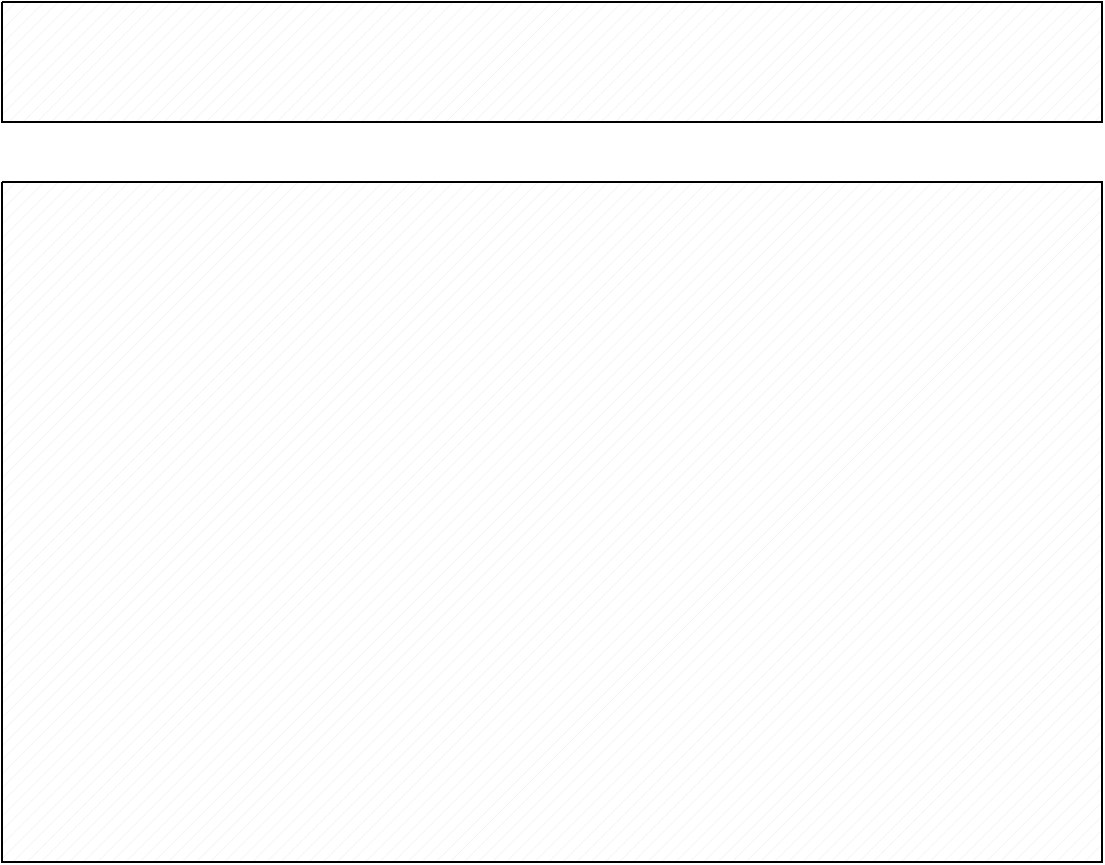 <mxfile version="20.8.5" type="github">
  <diagram name="Page-1" id="c9db0220-8083-56f3-ca83-edcdcd058819">
    <mxGraphModel dx="1120" dy="485" grid="1" gridSize="10" guides="1" tooltips="1" connect="1" arrows="1" fold="1" page="1" pageScale="1.5" pageWidth="826" pageHeight="1169" background="none" math="0" shadow="0">
      <root>
        <mxCell id="0" style=";html=1;" />
        <mxCell id="1" style=";html=1;" parent="0" />
        <mxCell id="Ib9LRUt4JZgjjgIPll5e-1" value="" style="verticalLabelPosition=bottom;verticalAlign=top;html=1;shape=mxgraph.basic.patternFillRect;fillStyle=diag;step=5;fillStrokeWidth=0.2;fillStrokeColor=#dddddd;" vertex="1" parent="1">
          <mxGeometry x="40" y="30" width="550" height="60" as="geometry" />
        </mxCell>
        <mxCell id="Ib9LRUt4JZgjjgIPll5e-2" value="" style="verticalLabelPosition=bottom;verticalAlign=top;html=1;shape=mxgraph.basic.patternFillRect;fillStyle=diag;step=5;fillStrokeWidth=0.2;fillStrokeColor=#dddddd;" vertex="1" parent="1">
          <mxGeometry x="40" y="120" width="550" height="340" as="geometry" />
        </mxCell>
      </root>
    </mxGraphModel>
  </diagram>
</mxfile>

